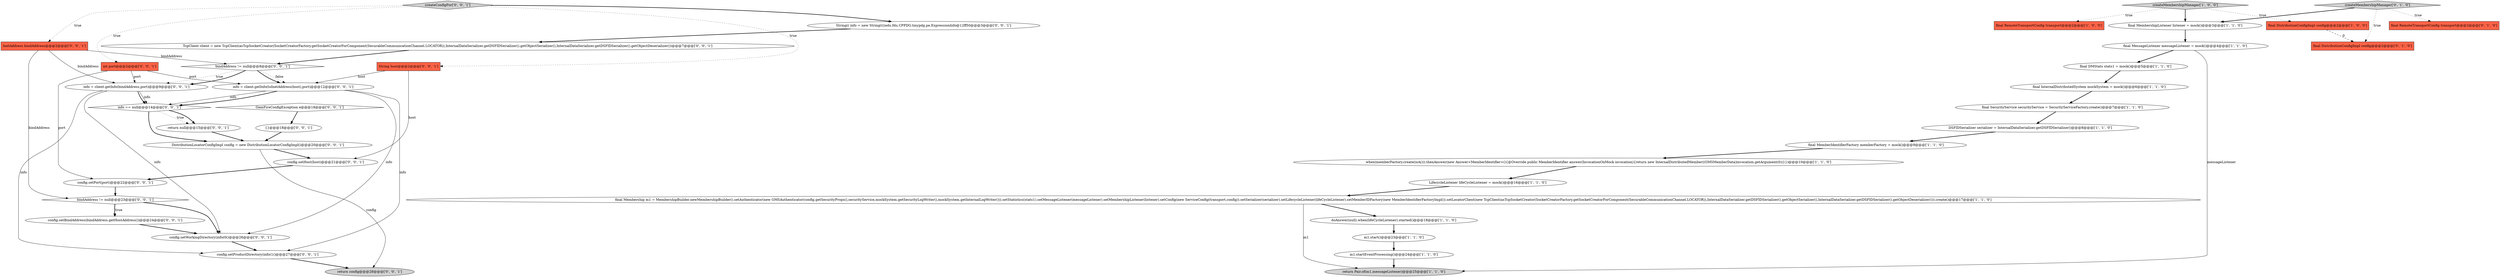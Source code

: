 digraph {
34 [style = filled, label = "config.setHost(host)@@@21@@@['0', '0', '1']", fillcolor = white, shape = ellipse image = "AAA0AAABBB3BBB"];
32 [style = filled, label = "config.setBindAddress(bindAddress.getHostAddress())@@@24@@@['0', '0', '1']", fillcolor = white, shape = ellipse image = "AAA0AAABBB3BBB"];
37 [style = filled, label = "TcpClient client = new TcpClient(asTcpSocketCreator(SocketCreatorFactory.getSocketCreatorForComponent(SecurableCommunicationChannel.LOCATOR)),InternalDataSerializer.getDSFIDSerializer().getObjectSerializer(),InternalDataSerializer.getDSFIDSerializer().getObjectDeserializer())@@@7@@@['0', '0', '1']", fillcolor = white, shape = ellipse image = "AAA0AAABBB3BBB"];
5 [style = filled, label = "final SecurityService securityService = SecurityServiceFactory.create()@@@7@@@['1', '1', '0']", fillcolor = white, shape = ellipse image = "AAA0AAABBB1BBB"];
0 [style = filled, label = "return Pair.of(m1,messageListener)@@@25@@@['1', '1', '0']", fillcolor = lightgray, shape = ellipse image = "AAA0AAABBB1BBB"];
7 [style = filled, label = "final DMStats stats1 = mock()@@@5@@@['1', '1', '0']", fillcolor = white, shape = ellipse image = "AAA0AAABBB1BBB"];
16 [style = filled, label = "DSFIDSerializer serializer = InternalDataSerializer.getDSFIDSerializer()@@@8@@@['1', '1', '0']", fillcolor = white, shape = ellipse image = "AAA0AAABBB1BBB"];
12 [style = filled, label = "createMembershipManager['1', '0', '0']", fillcolor = lightgray, shape = diamond image = "AAA0AAABBB1BBB"];
26 [style = filled, label = "String host@@@2@@@['0', '0', '1']", fillcolor = tomato, shape = box image = "AAA0AAABBB3BBB"];
15 [style = filled, label = "m1.startEventProcessing()@@@24@@@['1', '1', '0']", fillcolor = white, shape = ellipse image = "AAA0AAABBB1BBB"];
27 [style = filled, label = "createConfigFor['0', '0', '1']", fillcolor = lightgray, shape = diamond image = "AAA0AAABBB3BBB"];
31 [style = filled, label = "bindAddress != null@@@23@@@['0', '0', '1']", fillcolor = white, shape = diamond image = "AAA0AAABBB3BBB"];
33 [style = filled, label = "config.setProductDirectory(info(1()@@@27@@@['0', '0', '1']", fillcolor = white, shape = ellipse image = "AAA0AAABBB3BBB"];
3 [style = filled, label = "final InternalDistributedSystem mockSystem = mock()@@@6@@@['1', '1', '0']", fillcolor = white, shape = ellipse image = "AAA0AAABBB1BBB"];
21 [style = filled, label = "info = client.getInfo(toInetAddress(host),port)@@@12@@@['0', '0', '1']", fillcolor = white, shape = ellipse image = "AAA0AAABBB3BBB"];
23 [style = filled, label = "info = client.getInfo(bindAddress,port)@@@9@@@['0', '0', '1']", fillcolor = white, shape = ellipse image = "AAA0AAABBB3BBB"];
1 [style = filled, label = "final RemoteTransportConfig transport@@@2@@@['1', '0', '0']", fillcolor = tomato, shape = box image = "AAA0AAABBB1BBB"];
28 [style = filled, label = "int port@@@2@@@['0', '0', '1']", fillcolor = tomato, shape = box image = "AAA0AAABBB3BBB"];
8 [style = filled, label = "when(memberFactory.create(isA())).thenAnswer(new Answer<MemberIdentifier>(){@Override public MemberIdentifier answer(InvocationOnMock invocation){return new InternalDistributedMember((GMSMemberData)invocation.getArgument(0))}})@@@10@@@['1', '1', '0']", fillcolor = white, shape = ellipse image = "AAA0AAABBB1BBB"];
22 [style = filled, label = "InetAddress bindAddress@@@2@@@['0', '0', '1']", fillcolor = tomato, shape = box image = "AAA0AAABBB3BBB"];
30 [style = filled, label = "return config@@@28@@@['0', '0', '1']", fillcolor = lightgray, shape = ellipse image = "AAA0AAABBB3BBB"];
29 [style = filled, label = "config.setPort(port)@@@22@@@['0', '0', '1']", fillcolor = white, shape = ellipse image = "AAA0AAABBB3BBB"];
14 [style = filled, label = "doAnswer(null).when(lifeCycleListener).started()@@@18@@@['1', '1', '0']", fillcolor = white, shape = ellipse image = "AAA0AAABBB1BBB"];
35 [style = filled, label = "return null@@@15@@@['0', '0', '1']", fillcolor = white, shape = ellipse image = "AAA0AAABBB3BBB"];
25 [style = filled, label = "config.setWorkingDirectory(info(0()@@@26@@@['0', '0', '1']", fillcolor = white, shape = ellipse image = "AAA0AAABBB3BBB"];
10 [style = filled, label = "final Membership m1 = MembershipBuilder.newMembershipBuilder().setAuthenticator(new GMSAuthenticator(config.getSecurityProps(),securityService,mockSystem.getSecurityLogWriter(),mockSystem.getInternalLogWriter())).setStatistics(stats1).setMessageListener(messageListener).setMembershipListener(listener).setConfig(new ServiceConfig(transport,config)).setSerializer(serializer).setLifecycleListener(lifeCycleListener).setMemberIDFactory(new MemberIdentifierFactoryImpl()).setLocatorClient(new TcpClient(asTcpSocketCreator(SocketCreatorFactory.getSocketCreatorForComponent(SecurableCommunicationChannel.LOCATOR)),InternalDataSerializer.getDSFIDSerializer().getObjectSerializer(),InternalDataSerializer.getDSFIDSerializer().getObjectDeserializer())).create()@@@17@@@['1', '1', '0']", fillcolor = white, shape = ellipse image = "AAA0AAABBB1BBB"];
36 [style = filled, label = "GemFireConfigException e@@@18@@@['0', '0', '1']", fillcolor = white, shape = diamond image = "AAA0AAABBB3BBB"];
6 [style = filled, label = "LifecycleListener lifeCycleListener = mock()@@@16@@@['1', '1', '0']", fillcolor = white, shape = ellipse image = "AAA0AAABBB1BBB"];
18 [style = filled, label = "final RemoteTransportConfig transport@@@2@@@['0', '1', '0']", fillcolor = tomato, shape = box image = "AAA0AAABBB2BBB"];
11 [style = filled, label = "m1.start()@@@23@@@['1', '1', '0']", fillcolor = white, shape = ellipse image = "AAA0AAABBB1BBB"];
19 [style = filled, label = "final DistributionConfigImpl config@@@2@@@['0', '1', '0']", fillcolor = tomato, shape = box image = "AAA1AAABBB2BBB"];
17 [style = filled, label = "createMembershipManager['0', '1', '0']", fillcolor = lightgray, shape = diamond image = "AAA0AAABBB2BBB"];
40 [style = filled, label = "bindAddress != null@@@8@@@['0', '0', '1']", fillcolor = white, shape = diamond image = "AAA0AAABBB3BBB"];
9 [style = filled, label = "final DistributionConfigImpl config@@@2@@@['1', '0', '0']", fillcolor = tomato, shape = box image = "AAA1AAABBB1BBB"];
13 [style = filled, label = "final MembershipListener listener = mock()@@@3@@@['1', '1', '0']", fillcolor = white, shape = ellipse image = "AAA0AAABBB1BBB"];
24 [style = filled, label = "DistributionLocatorConfigImpl config = new DistributionLocatorConfigImpl()@@@20@@@['0', '0', '1']", fillcolor = white, shape = ellipse image = "AAA0AAABBB3BBB"];
4 [style = filled, label = "final MemberIdentifierFactory memberFactory = mock()@@@9@@@['1', '1', '0']", fillcolor = white, shape = ellipse image = "AAA0AAABBB1BBB"];
20 [style = filled, label = "{}@@@18@@@['0', '0', '1']", fillcolor = white, shape = ellipse image = "AAA0AAABBB3BBB"];
2 [style = filled, label = "final MessageListener messageListener = mock()@@@4@@@['1', '1', '0']", fillcolor = white, shape = ellipse image = "AAA0AAABBB1BBB"];
39 [style = filled, label = "info == null@@@14@@@['0', '0', '1']", fillcolor = white, shape = diamond image = "AAA0AAABBB3BBB"];
38 [style = filled, label = "String(( info = new String((((edu.fdu.CPPDG.tinypdg.pe.ExpressionInfo@12ff50@@@3@@@['0', '0', '1']", fillcolor = white, shape = ellipse image = "AAA0AAABBB3BBB"];
39->35 [style = dotted, label="true"];
34->29 [style = bold, label=""];
23->25 [style = solid, label="info"];
26->21 [style = solid, label="host"];
27->38 [style = bold, label=""];
31->25 [style = bold, label=""];
27->22 [style = dotted, label="true"];
25->33 [style = bold, label=""];
21->25 [style = solid, label="info"];
17->18 [style = dotted, label="true"];
10->14 [style = bold, label=""];
26->34 [style = solid, label="host"];
31->32 [style = bold, label=""];
27->26 [style = dotted, label="true"];
23->33 [style = solid, label="info"];
29->31 [style = bold, label=""];
28->21 [style = solid, label="port"];
12->1 [style = dotted, label="true"];
24->34 [style = bold, label=""];
24->30 [style = solid, label="config"];
39->24 [style = bold, label=""];
8->6 [style = bold, label=""];
21->39 [style = solid, label="info"];
40->23 [style = dotted, label="true"];
2->0 [style = solid, label="messageListener"];
28->29 [style = solid, label="port"];
36->20 [style = bold, label=""];
40->23 [style = bold, label=""];
7->3 [style = bold, label=""];
11->15 [style = bold, label=""];
35->24 [style = bold, label=""];
22->31 [style = solid, label="bindAddress"];
22->23 [style = solid, label="bindAddress"];
23->39 [style = solid, label="info"];
10->0 [style = solid, label="m1"];
5->16 [style = bold, label=""];
31->32 [style = dotted, label="true"];
9->19 [style = dashed, label="0"];
12->13 [style = bold, label=""];
27->28 [style = dotted, label="true"];
3->5 [style = bold, label=""];
28->23 [style = solid, label="port"];
21->39 [style = bold, label=""];
38->37 [style = bold, label=""];
39->35 [style = bold, label=""];
15->0 [style = bold, label=""];
6->10 [style = bold, label=""];
32->25 [style = bold, label=""];
17->19 [style = dotted, label="true"];
23->39 [style = bold, label=""];
33->30 [style = bold, label=""];
4->8 [style = bold, label=""];
40->21 [style = dotted, label="false"];
21->33 [style = solid, label="info"];
17->13 [style = bold, label=""];
2->7 [style = bold, label=""];
16->4 [style = bold, label=""];
20->24 [style = bold, label=""];
12->9 [style = dotted, label="true"];
14->11 [style = bold, label=""];
22->40 [style = solid, label="bindAddress"];
37->40 [style = bold, label=""];
40->21 [style = bold, label=""];
13->2 [style = bold, label=""];
}
